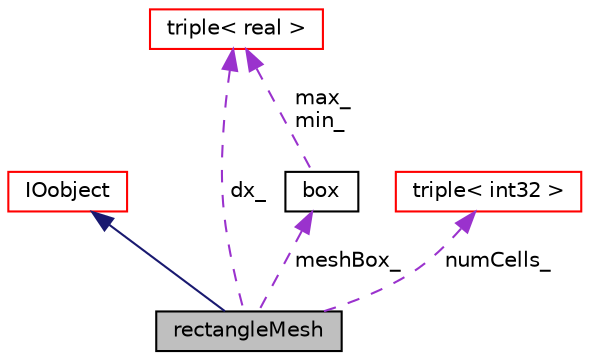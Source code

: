 digraph "rectangleMesh"
{
 // LATEX_PDF_SIZE
  edge [fontname="Helvetica",fontsize="10",labelfontname="Helvetica",labelfontsize="10"];
  node [fontname="Helvetica",fontsize="10",shape=record];
  Node1 [label="rectangleMesh",height=0.2,width=0.4,color="black", fillcolor="grey75", style="filled", fontcolor="black",tooltip=" "];
  Node2 -> Node1 [dir="back",color="midnightblue",fontsize="10",style="solid",fontname="Helvetica"];
  Node2 [label="IOobject",height=0.2,width=0.4,color="red", fillcolor="white", style="filled",URL="$classpFlow_1_1IOobject.html",tooltip=" "];
  Node14 -> Node1 [dir="back",color="darkorchid3",fontsize="10",style="dashed",label=" dx_" ,fontname="Helvetica"];
  Node14 [label="triple\< real \>",height=0.2,width=0.4,color="red", fillcolor="white", style="filled",URL="$classpFlow_1_1triple.html",tooltip=" "];
  Node16 -> Node1 [dir="back",color="darkorchid3",fontsize="10",style="dashed",label=" numCells_" ,fontname="Helvetica"];
  Node16 [label="triple\< int32 \>",height=0.2,width=0.4,color="red", fillcolor="white", style="filled",URL="$classpFlow_1_1triple.html",tooltip=" "];
  Node17 -> Node1 [dir="back",color="darkorchid3",fontsize="10",style="dashed",label=" meshBox_" ,fontname="Helvetica"];
  Node17 [label="box",height=0.2,width=0.4,color="black", fillcolor="white", style="filled",URL="$classpFlow_1_1box.html",tooltip=" "];
  Node14 -> Node17 [dir="back",color="darkorchid3",fontsize="10",style="dashed",label=" max_\nmin_" ,fontname="Helvetica"];
}
